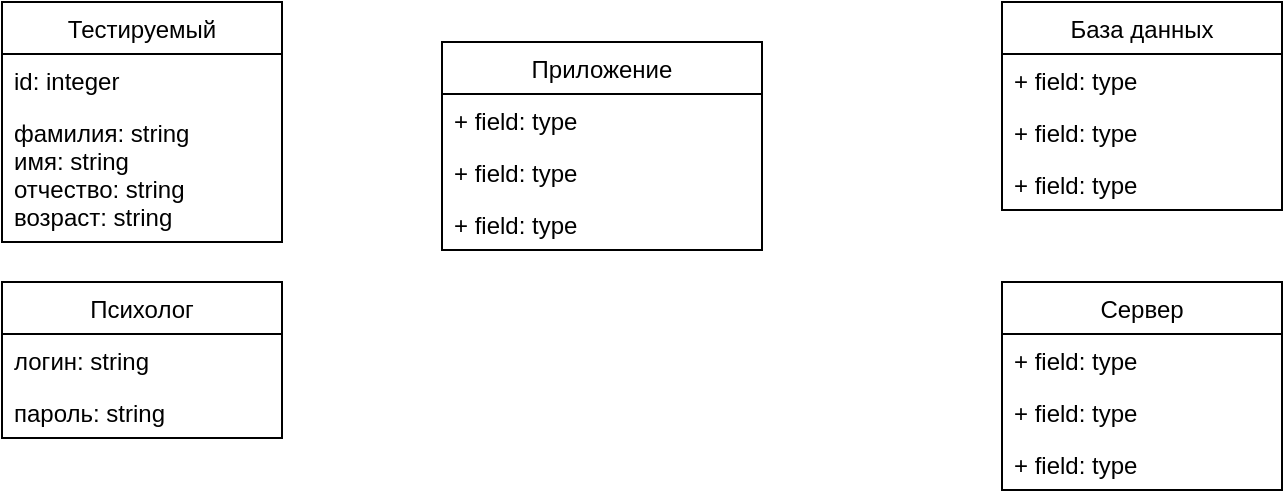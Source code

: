 <mxfile version="12.2.6" type="github" pages="1"><diagram id="iFBTR7gXfTiIHQD0XVNO" name="Page-1"><mxGraphModel dx="932" dy="512" grid="1" gridSize="10" guides="1" tooltips="1" connect="1" arrows="1" fold="1" page="1" pageScale="1" pageWidth="827" pageHeight="1169" math="0" shadow="0"><root><mxCell id="0"/><mxCell id="1" parent="0"/><mxCell id="cqZ8c02YrOjjOQGlEC6j-1" value="Тестируемый" style="swimlane;fontStyle=0;childLayout=stackLayout;horizontal=1;startSize=26;fillColor=none;horizontalStack=0;resizeParent=1;resizeParentMax=0;resizeLast=0;collapsible=1;marginBottom=0;" vertex="1" parent="1"><mxGeometry x="20" y="20" width="140" height="120" as="geometry"/></mxCell><mxCell id="cqZ8c02YrOjjOQGlEC6j-3" value="id: integer" style="text;strokeColor=none;fillColor=none;align=left;verticalAlign=top;spacingLeft=4;spacingRight=4;overflow=hidden;rotatable=0;points=[[0,0.5],[1,0.5]];portConstraint=eastwest;" vertex="1" parent="cqZ8c02YrOjjOQGlEC6j-1"><mxGeometry y="26" width="140" height="26" as="geometry"/></mxCell><mxCell id="cqZ8c02YrOjjOQGlEC6j-4" value="фамилия: string&#10;имя: string&#10;отчество: string&#10;возраст: string" style="text;strokeColor=none;fillColor=none;align=left;verticalAlign=top;spacingLeft=4;spacingRight=4;overflow=hidden;rotatable=0;points=[[0,0.5],[1,0.5]];portConstraint=eastwest;" vertex="1" parent="cqZ8c02YrOjjOQGlEC6j-1"><mxGeometry y="52" width="140" height="68" as="geometry"/></mxCell><mxCell id="cqZ8c02YrOjjOQGlEC6j-5" value="Психолог" style="swimlane;fontStyle=0;childLayout=stackLayout;horizontal=1;startSize=26;fillColor=none;horizontalStack=0;resizeParent=1;resizeParentMax=0;resizeLast=0;collapsible=1;marginBottom=0;" vertex="1" parent="1"><mxGeometry x="20" y="160" width="140" height="78" as="geometry"/></mxCell><mxCell id="cqZ8c02YrOjjOQGlEC6j-6" value="логин: string&#10;" style="text;strokeColor=none;fillColor=none;align=left;verticalAlign=top;spacingLeft=4;spacingRight=4;overflow=hidden;rotatable=0;points=[[0,0.5],[1,0.5]];portConstraint=eastwest;" vertex="1" parent="cqZ8c02YrOjjOQGlEC6j-5"><mxGeometry y="26" width="140" height="26" as="geometry"/></mxCell><mxCell id="cqZ8c02YrOjjOQGlEC6j-7" value="пароль: string" style="text;strokeColor=none;fillColor=none;align=left;verticalAlign=top;spacingLeft=4;spacingRight=4;overflow=hidden;rotatable=0;points=[[0,0.5],[1,0.5]];portConstraint=eastwest;" vertex="1" parent="cqZ8c02YrOjjOQGlEC6j-5"><mxGeometry y="52" width="140" height="26" as="geometry"/></mxCell><mxCell id="cqZ8c02YrOjjOQGlEC6j-12" value="Приложение" style="swimlane;fontStyle=0;childLayout=stackLayout;horizontal=1;startSize=26;fillColor=none;horizontalStack=0;resizeParent=1;resizeParentMax=0;resizeLast=0;collapsible=1;marginBottom=0;" vertex="1" parent="1"><mxGeometry x="240" y="40" width="160" height="104" as="geometry"/></mxCell><mxCell id="cqZ8c02YrOjjOQGlEC6j-13" value="+ field: type" style="text;strokeColor=none;fillColor=none;align=left;verticalAlign=top;spacingLeft=4;spacingRight=4;overflow=hidden;rotatable=0;points=[[0,0.5],[1,0.5]];portConstraint=eastwest;" vertex="1" parent="cqZ8c02YrOjjOQGlEC6j-12"><mxGeometry y="26" width="160" height="26" as="geometry"/></mxCell><mxCell id="cqZ8c02YrOjjOQGlEC6j-14" value="+ field: type" style="text;strokeColor=none;fillColor=none;align=left;verticalAlign=top;spacingLeft=4;spacingRight=4;overflow=hidden;rotatable=0;points=[[0,0.5],[1,0.5]];portConstraint=eastwest;" vertex="1" parent="cqZ8c02YrOjjOQGlEC6j-12"><mxGeometry y="52" width="160" height="26" as="geometry"/></mxCell><mxCell id="cqZ8c02YrOjjOQGlEC6j-15" value="+ field: type" style="text;strokeColor=none;fillColor=none;align=left;verticalAlign=top;spacingLeft=4;spacingRight=4;overflow=hidden;rotatable=0;points=[[0,0.5],[1,0.5]];portConstraint=eastwest;" vertex="1" parent="cqZ8c02YrOjjOQGlEC6j-12"><mxGeometry y="78" width="160" height="26" as="geometry"/></mxCell><mxCell id="cqZ8c02YrOjjOQGlEC6j-18" value="База данных" style="swimlane;fontStyle=0;childLayout=stackLayout;horizontal=1;startSize=26;fillColor=none;horizontalStack=0;resizeParent=1;resizeParentMax=0;resizeLast=0;collapsible=1;marginBottom=0;" vertex="1" parent="1"><mxGeometry x="520" y="20" width="140" height="104" as="geometry"><mxRectangle x="20" y="260" width="110" height="26" as="alternateBounds"/></mxGeometry></mxCell><mxCell id="cqZ8c02YrOjjOQGlEC6j-19" value="+ field: type" style="text;strokeColor=none;fillColor=none;align=left;verticalAlign=top;spacingLeft=4;spacingRight=4;overflow=hidden;rotatable=0;points=[[0,0.5],[1,0.5]];portConstraint=eastwest;" vertex="1" parent="cqZ8c02YrOjjOQGlEC6j-18"><mxGeometry y="26" width="140" height="26" as="geometry"/></mxCell><mxCell id="cqZ8c02YrOjjOQGlEC6j-20" value="+ field: type" style="text;strokeColor=none;fillColor=none;align=left;verticalAlign=top;spacingLeft=4;spacingRight=4;overflow=hidden;rotatable=0;points=[[0,0.5],[1,0.5]];portConstraint=eastwest;" vertex="1" parent="cqZ8c02YrOjjOQGlEC6j-18"><mxGeometry y="52" width="140" height="26" as="geometry"/></mxCell><mxCell id="cqZ8c02YrOjjOQGlEC6j-21" value="+ field: type" style="text;strokeColor=none;fillColor=none;align=left;verticalAlign=top;spacingLeft=4;spacingRight=4;overflow=hidden;rotatable=0;points=[[0,0.5],[1,0.5]];portConstraint=eastwest;" vertex="1" parent="cqZ8c02YrOjjOQGlEC6j-18"><mxGeometry y="78" width="140" height="26" as="geometry"/></mxCell><mxCell id="cqZ8c02YrOjjOQGlEC6j-22" value="Сервер" style="swimlane;fontStyle=0;childLayout=stackLayout;horizontal=1;startSize=26;fillColor=none;horizontalStack=0;resizeParent=1;resizeParentMax=0;resizeLast=0;collapsible=1;marginBottom=0;" vertex="1" parent="1"><mxGeometry x="520" y="160" width="140" height="104" as="geometry"/></mxCell><mxCell id="cqZ8c02YrOjjOQGlEC6j-23" value="+ field: type" style="text;strokeColor=none;fillColor=none;align=left;verticalAlign=top;spacingLeft=4;spacingRight=4;overflow=hidden;rotatable=0;points=[[0,0.5],[1,0.5]];portConstraint=eastwest;" vertex="1" parent="cqZ8c02YrOjjOQGlEC6j-22"><mxGeometry y="26" width="140" height="26" as="geometry"/></mxCell><mxCell id="cqZ8c02YrOjjOQGlEC6j-24" value="+ field: type" style="text;strokeColor=none;fillColor=none;align=left;verticalAlign=top;spacingLeft=4;spacingRight=4;overflow=hidden;rotatable=0;points=[[0,0.5],[1,0.5]];portConstraint=eastwest;" vertex="1" parent="cqZ8c02YrOjjOQGlEC6j-22"><mxGeometry y="52" width="140" height="26" as="geometry"/></mxCell><mxCell id="cqZ8c02YrOjjOQGlEC6j-25" value="+ field: type" style="text;strokeColor=none;fillColor=none;align=left;verticalAlign=top;spacingLeft=4;spacingRight=4;overflow=hidden;rotatable=0;points=[[0,0.5],[1,0.5]];portConstraint=eastwest;" vertex="1" parent="cqZ8c02YrOjjOQGlEC6j-22"><mxGeometry y="78" width="140" height="26" as="geometry"/></mxCell></root></mxGraphModel></diagram></mxfile>